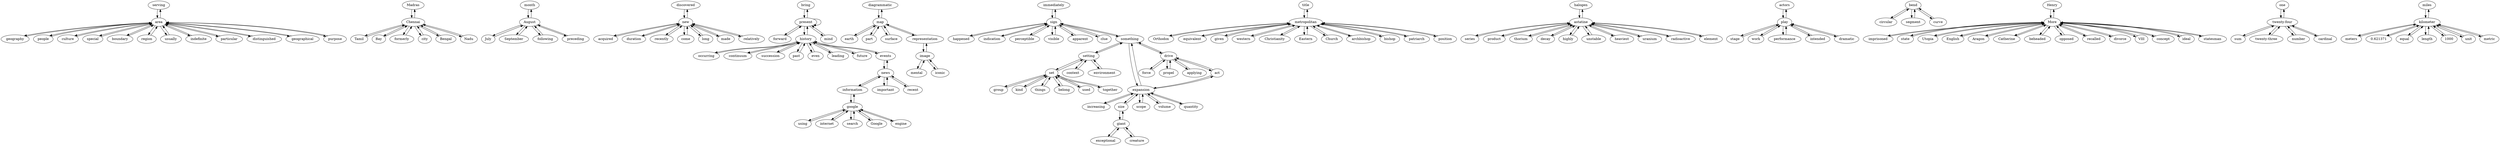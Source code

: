 digraph G {
serving;
Madras;
month;
discovered;
bring;
diagrammatic;
immediately;
earth;
geography;
giant;
Chennai;
group;
title;
environment;
halogen;
actors;
Tamil;
happened;
exceptional;
bend;
Bay;
Henry;
using;
one;
July;
occurring;
continuum;
imprisoned;
miles;
indication;
succession;
circular;
set;
force;
mental;
propel;
people;
acquired;
series;
product;
sign;
past;
culture;
meters;
astatine;
duration;
special;
More;
even;
"0.621371";
Orthodox;
sum;
state;
kilometer;
internet;
new;
boundary;
increasing;
recently;
equivalent;
thorium;
expansion;
iconic;
Utopia;
English;
news;
Aragon;
stage;
search;
September;
region;
decay;
Catherine;
equal;
length;
context;
leading;
usually;
"twenty-four";
1000;
"twenty-three";
formerly;
perceptible;
image;
number;
highly;
visible;
google;
beheaded;
indefinite;
unit;
size;
city;
given;
August;
area;
come;
long;
opposed;
forward;
scope;
Google;
engine;
apparent;
clue;
volume;
unstable;
part;
recalled;
western;
particular;
Christianity;
present;
kind;
made;
applying;
work;
divorce;
Eastern;
future;
VIII;
Church;
following;
distinguished;
history;
metropolitan;
Bengal;
metric;
heaviest;
mind;
surface;
something;
archbishop;
relatively;
concept;
information;
things;
belong;
uranium;
bishop;
ideal;
setting;
cardinal;
geographical;
patriarch;
performance;
events;
Nadu;
creature;
map;
play;
used;
intended;
preceding;
act;
important;
purpose;
position;
segment;
recent;
statesman;
radioactive;
curve;
drive;
together;
element;
dramatic;
representation;
quantity;
serving -> area;
Madras -> Chennai;
month -> August;
discovered -> new;
bring -> present;
diagrammatic -> map;
immediately -> sign;
earth -> map;
geography -> area;
giant -> size;
giant -> creature;
giant -> exceptional;
Chennai -> city;
Chennai -> Madras;
Chennai -> formerly;
Chennai -> Bengal;
Chennai -> Bay;
Chennai -> Tamil;
Chennai -> Nadu;
group -> set;
title -> metropolitan;
environment -> setting;
halogen -> astatine;
actors -> play;
Tamil -> Chennai;
happened -> sign;
exceptional -> giant;
bend -> curve;
bend -> segment;
bend -> circular;
Bay -> Chennai;
Henry -> More;
using -> google;
one -> "twenty-four";
July -> August;
occurring -> history;
continuum -> history;
imprisoned -> More;
miles -> kilometer;
indication -> sign;
succession -> history;
circular -> bend;
set -> kind;
set -> used;
set -> group;
set -> things;
set -> belong;
set -> together;
set -> setting;
force -> drive;
mental -> image;
propel -> drive;
people -> area;
acquired -> new;
series -> astatine;
product -> astatine;
sign -> perceptible;
sign -> apparent;
sign -> clue;
sign -> visible;
sign -> indication;
sign -> something;
sign -> immediately;
sign -> happened;
past -> history;
culture -> area;
meters -> kilometer;
astatine -> product;
astatine -> radioactive;
astatine -> decay;
astatine -> series;
astatine -> heaviest;
astatine -> uranium;
astatine -> thorium;
astatine -> highly;
astatine -> halogen;
astatine -> unstable;
astatine -> element;
duration -> new;
special -> area;
More -> statesman;
More -> imprisoned;
More -> divorce;
More -> Henry;
More -> Catherine;
More -> Utopia;
More -> state;
More -> concept;
More -> recalled;
More -> opposed;
More -> ideal;
More -> English;
More -> beheaded;
More -> Aragon;
More -> VIII;
even -> history;
"0.621371" -> kilometer;
Orthodox -> metropolitan;
sum -> "twenty-four";
state -> More;
kilometer -> "0.621371";
kilometer -> metric;
kilometer -> equal;
kilometer -> length;
kilometer -> miles;
kilometer -> meters;
kilometer -> unit;
kilometer -> 1000;
internet -> google;
new -> made;
new -> recently;
new -> acquired;
new -> long;
new -> discovered;
new -> duration;
new -> come;
new -> relatively;
boundary -> area;
increasing -> expansion;
recently -> new;
equivalent -> metropolitan;
thorium -> astatine;
expansion -> quantity;
expansion -> volume;
expansion -> something;
expansion -> act;
expansion -> scope;
expansion -> increasing;
expansion -> size;
iconic -> image;
Utopia -> More;
English -> More;
news -> information;
news -> important;
news -> events;
news -> recent;
Aragon -> More;
stage -> play;
search -> google;
September -> August;
region -> area;
decay -> astatine;
Catherine -> More;
equal -> kilometer;
length -> kilometer;
context -> setting;
leading -> history;
usually -> area;
"twenty-four" -> "twenty-three";
"twenty-four" -> sum;
"twenty-four" -> cardinal;
"twenty-four" -> number;
"twenty-four" -> one;
1000 -> kilometer;
"twenty-three" -> "twenty-four";
formerly -> Chennai;
perceptible -> sign;
image -> representation;
image -> mental;
image -> iconic;
number -> "twenty-four";
highly -> astatine;
visible -> sign;
google -> engine;
google -> information;
google -> search;
google -> Google;
google -> internet;
google -> using;
beheaded -> More;
indefinite -> area;
unit -> kilometer;
size -> giant;
size -> expansion;
city -> Chennai;
given -> metropolitan;
August -> September;
August -> following;
August -> July;
August -> preceding;
August -> month;
area -> serving;
area -> people;
area -> region;
area -> culture;
area -> purpose;
area -> geographical;
area -> particular;
area -> usually;
area -> boundary;
area -> indefinite;
area -> distinguished;
area -> special;
area -> geography;
come -> new;
long -> new;
opposed -> More;
forward -> present;
scope -> expansion;
Google -> google;
engine -> google;
apparent -> sign;
clue -> sign;
volume -> expansion;
unstable -> astatine;
part -> map;
recalled -> More;
western -> metropolitan;
particular -> area;
Christianity -> metropolitan;
present -> forward;
present -> bring;
present -> mind;
present -> present;
present -> history;
kind -> set;
made -> new;
applying -> drive;
work -> play;
divorce -> More;
Eastern -> metropolitan;
future -> history;
VIII -> More;
Church -> metropolitan;
following -> August;
distinguished -> area;
history -> even;
history -> continuum;
history -> leading;
history -> past;
history -> future;
history -> succession;
history -> events;
history -> present;
history -> occurring;
metropolitan -> given;
metropolitan -> title;
metropolitan -> archbishop;
metropolitan -> equivalent;
metropolitan -> Orthodox;
metropolitan -> patriarch;
metropolitan -> Christianity;
metropolitan -> Eastern;
metropolitan -> western;
metropolitan -> Church;
metropolitan -> position;
metropolitan -> bishop;
Bengal -> Chennai;
metric -> kilometer;
heaviest -> astatine;
mind -> present;
surface -> map;
something -> setting;
something -> drive;
something -> expansion;
something -> sign;
archbishop -> metropolitan;
relatively -> new;
concept -> More;
information -> news;
information -> google;
things -> set;
belong -> set;
uranium -> astatine;
bishop -> metropolitan;
ideal -> More;
setting -> environment;
setting -> set;
setting -> something;
setting -> context;
cardinal -> "twenty-four";
geographical -> area;
patriarch -> metropolitan;
performance -> play;
events -> news;
events -> history;
Nadu -> Chennai;
creature -> giant;
map -> earth;
map -> part;
map -> diagrammatic;
map -> surface;
map -> representation;
play -> intended;
play -> work;
play -> dramatic;
play -> actors;
play -> performance;
play -> stage;
used -> set;
intended -> play;
preceding -> August;
act -> drive;
act -> expansion;
important -> news;
purpose -> area;
position -> metropolitan;
segment -> bend;
recent -> news;
statesman -> More;
radioactive -> astatine;
curve -> bend;
drive -> applying;
drive -> force;
drive -> something;
drive -> propel;
drive -> act;
together -> set;
element -> astatine;
dramatic -> play;
representation -> map;
representation -> image;
quantity -> expansion;
}
